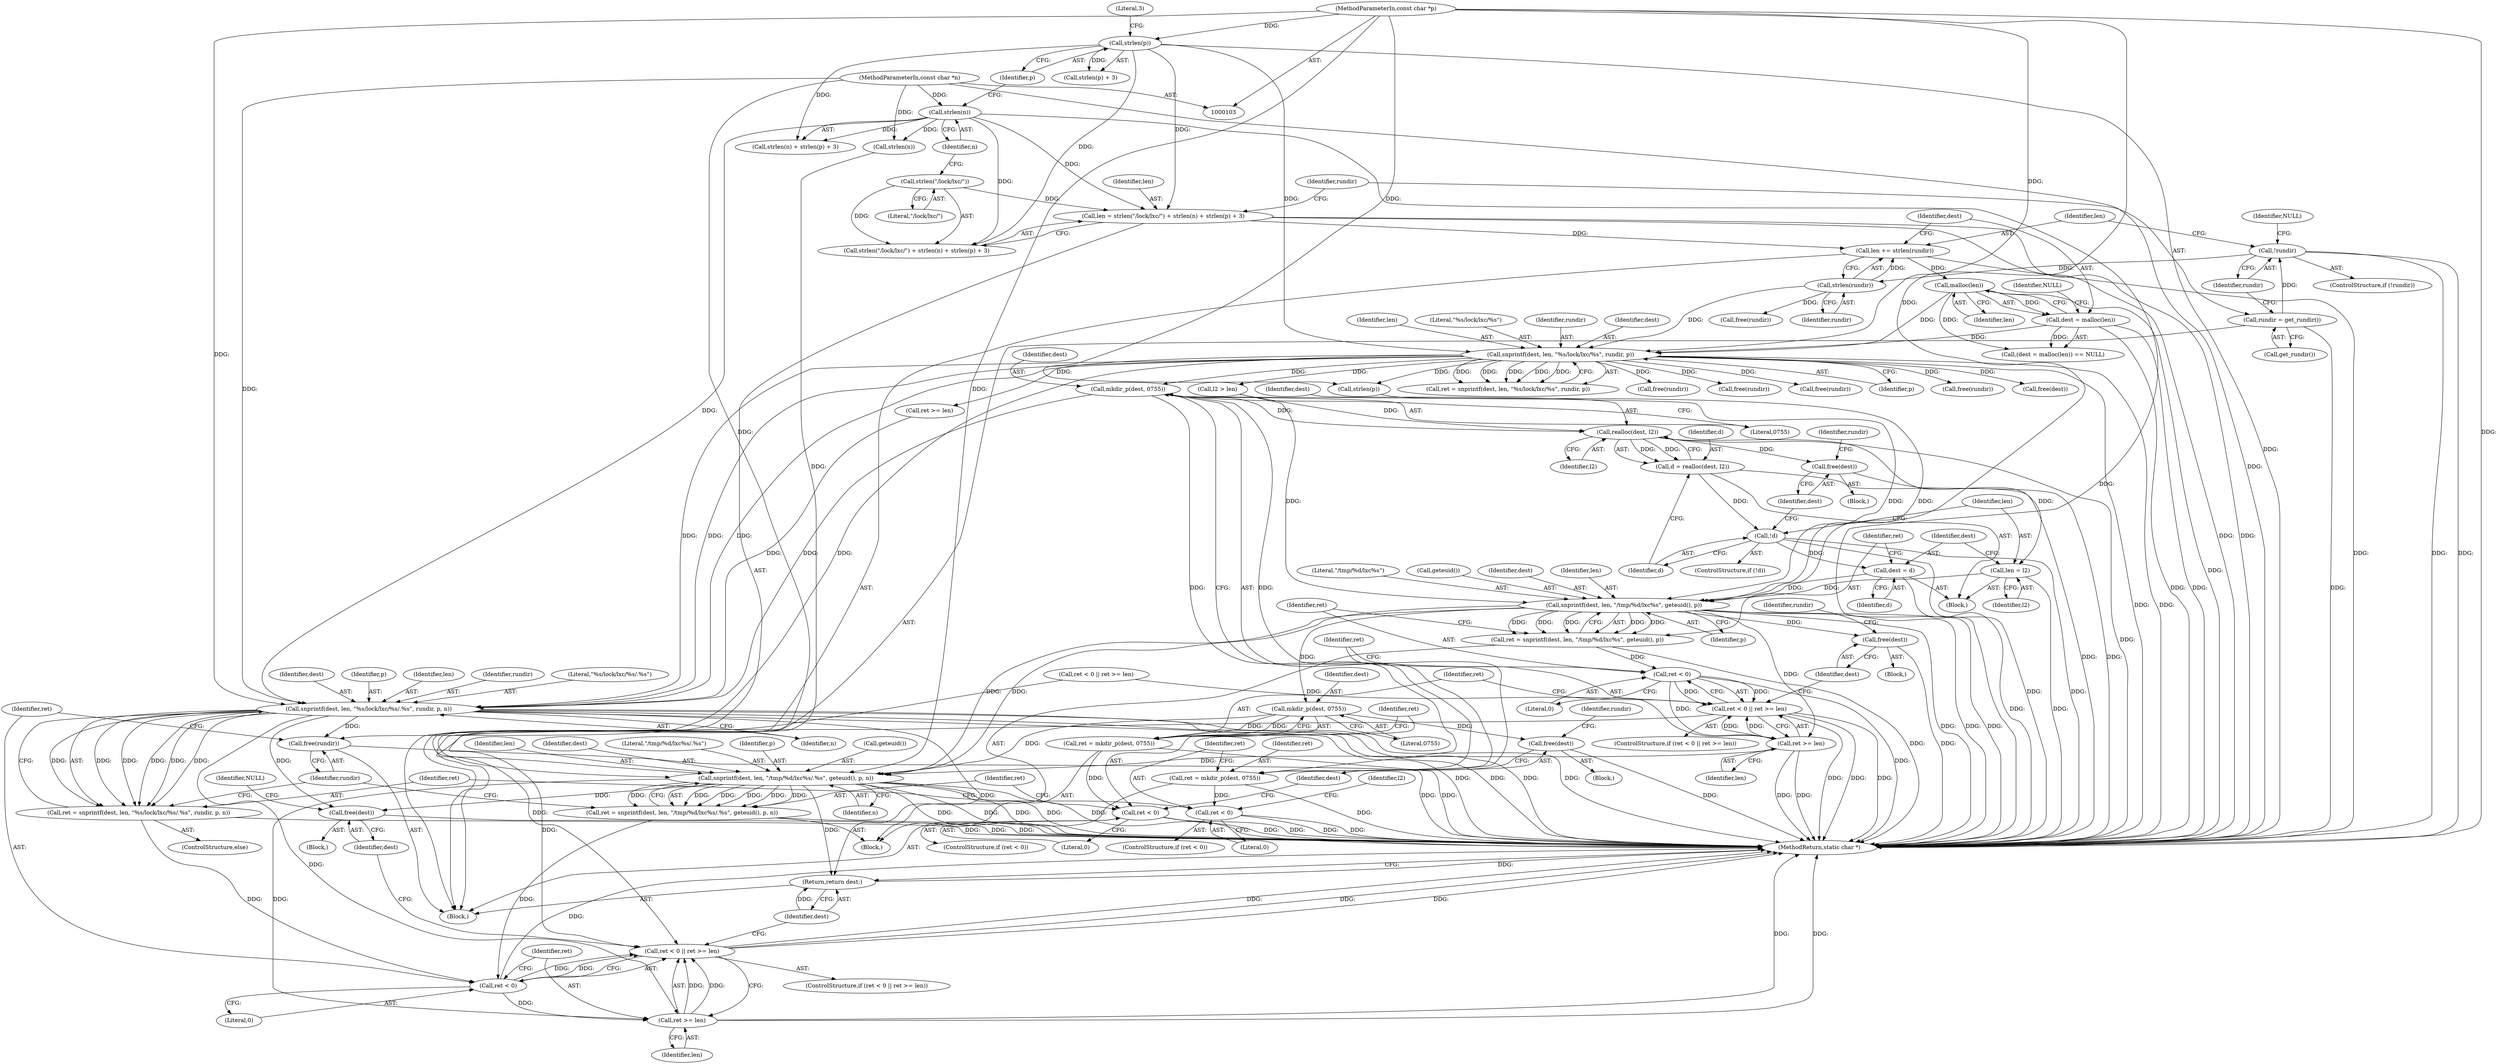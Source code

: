 digraph "0_lxc_72cf81f6a3404e35028567db2c99a90406e9c6e6@API" {
"1000172" [label="(Call,mkdir_p(dest, 0755))"];
"1000149" [label="(Call,snprintf(dest, len, \"%s/lock/lxc/%s\", rundir, p))"];
"1000137" [label="(Call,dest = malloc(len))"];
"1000139" [label="(Call,malloc(len))"];
"1000131" [label="(Call,len += strlen(rundir))"];
"1000133" [label="(Call,strlen(rundir))"];
"1000127" [label="(Call,!rundir)"];
"1000123" [label="(Call,rundir = get_rundir())"];
"1000111" [label="(Call,len = strlen(\"/lock/lxc/\") + strlen(n) + strlen(p) + 3)"];
"1000114" [label="(Call,strlen(\"/lock/lxc/\"))"];
"1000117" [label="(Call,strlen(n))"];
"1000105" [label="(MethodParameterIn,const char *n)"];
"1000120" [label="(Call,strlen(p))"];
"1000104" [label="(MethodParameterIn,const char *p)"];
"1000170" [label="(Call,ret = mkdir_p(dest, 0755))"];
"1000176" [label="(Call,ret < 0)"];
"1000198" [label="(Call,realloc(dest, l2))"];
"1000196" [label="(Call,d = realloc(dest, l2))"];
"1000202" [label="(Call,!d)"];
"1000214" [label="(Call,dest = d)"];
"1000219" [label="(Call,snprintf(dest, len, \"/tmp/%d/lxc%s\", geteuid(), p))"];
"1000217" [label="(Call,ret = snprintf(dest, len, \"/tmp/%d/lxc%s\", geteuid(), p))"];
"1000227" [label="(Call,ret < 0)"];
"1000226" [label="(Call,ret < 0 || ret >= len)"];
"1000278" [label="(Call,ret < 0 || ret >= len)"];
"1000230" [label="(Call,ret >= len)"];
"1000258" [label="(Call,snprintf(dest, len, \"/tmp/%d/lxc%s/.%s\", geteuid(), p, n))"];
"1000256" [label="(Call,ret = snprintf(dest, len, \"/tmp/%d/lxc%s/.%s\", geteuid(), p, n))"];
"1000279" [label="(Call,ret < 0)"];
"1000282" [label="(Call,ret >= len)"];
"1000286" [label="(Call,free(dest))"];
"1000290" [label="(Return,return dest;)"];
"1000234" [label="(Call,free(dest))"];
"1000242" [label="(Call,mkdir_p(dest, 0755))"];
"1000240" [label="(Call,ret = mkdir_p(dest, 0755))"];
"1000246" [label="(Call,ret < 0)"];
"1000250" [label="(Call,free(dest))"];
"1000205" [label="(Call,free(dest))"];
"1000211" [label="(Call,len = l2)"];
"1000268" [label="(Call,snprintf(dest, len, \"%s/lock/lxc/%s/.%s\", rundir, p, n))"];
"1000266" [label="(Call,ret = snprintf(dest, len, \"%s/lock/lxc/%s/.%s\", rundir, p, n))"];
"1000275" [label="(Call,free(rundir))"];
"1000147" [label="(Call,ret = snprintf(dest, len, \"%s/lock/lxc/%s\", rundir, p))"];
"1000203" [label="(Identifier,d)"];
"1000246" [label="(Call,ret < 0)"];
"1000248" [label="(Literal,0)"];
"1000292" [label="(MethodReturn,static char *)"];
"1000232" [label="(Identifier,len)"];
"1000257" [label="(Identifier,ret)"];
"1000127" [label="(Call,!rundir)"];
"1000252" [label="(Call,free(rundir))"];
"1000262" [label="(Call,geteuid())"];
"1000126" [label="(ControlStructure,if (!rundir))"];
"1000204" [label="(Block,)"];
"1000213" [label="(Identifier,l2)"];
"1000194" [label="(Block,)"];
"1000131" [label="(Call,len += strlen(rundir))"];
"1000243" [label="(Identifier,dest)"];
"1000215" [label="(Identifier,dest)"];
"1000280" [label="(Identifier,ret)"];
"1000282" [label="(Call,ret >= len)"];
"1000245" [label="(ControlStructure,if (ret < 0))"];
"1000263" [label="(Identifier,p)"];
"1000139" [label="(Call,malloc(len))"];
"1000170" [label="(Call,ret = mkdir_p(dest, 0755))"];
"1000224" [label="(Identifier,p)"];
"1000271" [label="(Literal,\"%s/lock/lxc/%s/.%s\")"];
"1000122" [label="(Literal,3)"];
"1000140" [label="(Identifier,len)"];
"1000156" [label="(Call,ret < 0 || ret >= len)"];
"1000276" [label="(Identifier,rundir)"];
"1000269" [label="(Identifier,dest)"];
"1000268" [label="(Call,snprintf(dest, len, \"%s/lock/lxc/%s/.%s\", rundir, p, n))"];
"1000141" [label="(Identifier,NULL)"];
"1000114" [label="(Call,strlen(\"/lock/lxc/\"))"];
"1000196" [label="(Call,d = realloc(dest, l2))"];
"1000136" [label="(Call,(dest = malloc(len)) == NULL)"];
"1000284" [label="(Identifier,len)"];
"1000176" [label="(Call,ret < 0)"];
"1000223" [label="(Call,geteuid())"];
"1000206" [label="(Identifier,dest)"];
"1000291" [label="(Identifier,dest)"];
"1000207" [label="(Call,free(rundir))"];
"1000111" [label="(Call,len = strlen(\"/lock/lxc/\") + strlen(n) + strlen(p) + 3)"];
"1000149" [label="(Call,snprintf(dest, len, \"%s/lock/lxc/%s\", rundir, p))"];
"1000225" [label="(ControlStructure,if (ret < 0 || ret >= len))"];
"1000138" [label="(Identifier,dest)"];
"1000235" [label="(Identifier,dest)"];
"1000277" [label="(ControlStructure,if (ret < 0 || ret >= len))"];
"1000287" [label="(Identifier,dest)"];
"1000260" [label="(Identifier,len)"];
"1000244" [label="(Literal,0755)"];
"1000125" [label="(Call,get_rundir())"];
"1000237" [label="(Identifier,rundir)"];
"1000251" [label="(Identifier,dest)"];
"1000153" [label="(Identifier,rundir)"];
"1000166" [label="(Call,free(rundir))"];
"1000221" [label="(Identifier,len)"];
"1000279" [label="(Call,ret < 0)"];
"1000150" [label="(Identifier,dest)"];
"1000179" [label="(Block,)"];
"1000199" [label="(Identifier,dest)"];
"1000273" [label="(Identifier,p)"];
"1000119" [label="(Call,strlen(p) + 3)"];
"1000230" [label="(Call,ret >= len)"];
"1000124" [label="(Identifier,rundir)"];
"1000177" [label="(Identifier,ret)"];
"1000113" [label="(Call,strlen(\"/lock/lxc/\") + strlen(n) + strlen(p) + 3)"];
"1000220" [label="(Identifier,dest)"];
"1000217" [label="(Call,ret = snprintf(dest, len, \"/tmp/%d/lxc%s\", geteuid(), p))"];
"1000115" [label="(Literal,\"/lock/lxc/\")"];
"1000249" [label="(Block,)"];
"1000289" [label="(Identifier,NULL)"];
"1000154" [label="(Identifier,p)"];
"1000226" [label="(Call,ret < 0 || ret >= len)"];
"1000236" [label="(Call,free(rundir))"];
"1000290" [label="(Return,return dest;)"];
"1000286" [label="(Call,free(dest))"];
"1000267" [label="(Identifier,ret)"];
"1000174" [label="(Literal,0755)"];
"1000218" [label="(Identifier,ret)"];
"1000270" [label="(Identifier,len)"];
"1000173" [label="(Identifier,dest)"];
"1000191" [label="(Call,l2 > len)"];
"1000123" [label="(Call,rundir = get_rundir())"];
"1000105" [label="(MethodParameterIn,const char *n)"];
"1000219" [label="(Call,snprintf(dest, len, \"/tmp/%d/lxc%s\", geteuid(), p))"];
"1000134" [label="(Identifier,rundir)"];
"1000202" [label="(Call,!d)"];
"1000137" [label="(Call,dest = malloc(len))"];
"1000151" [label="(Identifier,len)"];
"1000175" [label="(ControlStructure,if (ret < 0))"];
"1000250" [label="(Call,free(dest))"];
"1000116" [label="(Call,strlen(n) + strlen(p) + 3)"];
"1000285" [label="(Block,)"];
"1000229" [label="(Literal,0)"];
"1000222" [label="(Literal,\"/tmp/%d/lxc%s\")"];
"1000198" [label="(Call,realloc(dest, l2))"];
"1000160" [label="(Call,ret >= len)"];
"1000231" [label="(Identifier,ret)"];
"1000256" [label="(Call,ret = snprintf(dest, len, \"/tmp/%d/lxc%s/.%s\", geteuid(), p, n))"];
"1000208" [label="(Identifier,rundir)"];
"1000234" [label="(Call,free(dest))"];
"1000117" [label="(Call,strlen(n))"];
"1000104" [label="(MethodParameterIn,const char *p)"];
"1000182" [label="(Identifier,l2)"];
"1000211" [label="(Call,len = l2)"];
"1000259" [label="(Identifier,dest)"];
"1000121" [label="(Identifier,p)"];
"1000152" [label="(Literal,\"%s/lock/lxc/%s\")"];
"1000118" [label="(Identifier,n)"];
"1000275" [label="(Call,free(rundir))"];
"1000186" [label="(Call,strlen(n))"];
"1000120" [label="(Call,strlen(p))"];
"1000197" [label="(Identifier,d)"];
"1000283" [label="(Identifier,ret)"];
"1000264" [label="(Identifier,n)"];
"1000178" [label="(Literal,0)"];
"1000205" [label="(Call,free(dest))"];
"1000258" [label="(Call,snprintf(dest, len, \"/tmp/%d/lxc%s/.%s\", geteuid(), p, n))"];
"1000278" [label="(Call,ret < 0 || ret >= len)"];
"1000216" [label="(Identifier,d)"];
"1000233" [label="(Block,)"];
"1000130" [label="(Identifier,NULL)"];
"1000240" [label="(Call,ret = mkdir_p(dest, 0755))"];
"1000133" [label="(Call,strlen(rundir))"];
"1000164" [label="(Call,free(dest))"];
"1000143" [label="(Call,free(rundir))"];
"1000172" [label="(Call,mkdir_p(dest, 0755))"];
"1000132" [label="(Identifier,len)"];
"1000242" [label="(Call,mkdir_p(dest, 0755))"];
"1000201" [label="(ControlStructure,if (!d))"];
"1000106" [label="(Block,)"];
"1000200" [label="(Identifier,l2)"];
"1000265" [label="(ControlStructure,else)"];
"1000241" [label="(Identifier,ret)"];
"1000227" [label="(Call,ret < 0)"];
"1000274" [label="(Identifier,n)"];
"1000112" [label="(Identifier,len)"];
"1000228" [label="(Identifier,ret)"];
"1000212" [label="(Identifier,len)"];
"1000128" [label="(Identifier,rundir)"];
"1000253" [label="(Identifier,rundir)"];
"1000188" [label="(Call,strlen(p))"];
"1000261" [label="(Literal,\"/tmp/%d/lxc%s/.%s\")"];
"1000272" [label="(Identifier,rundir)"];
"1000266" [label="(Call,ret = snprintf(dest, len, \"%s/lock/lxc/%s/.%s\", rundir, p, n))"];
"1000247" [label="(Identifier,ret)"];
"1000214" [label="(Call,dest = d)"];
"1000171" [label="(Identifier,ret)"];
"1000281" [label="(Literal,0)"];
"1000172" -> "1000170"  [label="AST: "];
"1000172" -> "1000174"  [label="CFG: "];
"1000173" -> "1000172"  [label="AST: "];
"1000174" -> "1000172"  [label="AST: "];
"1000170" -> "1000172"  [label="CFG: "];
"1000172" -> "1000170"  [label="DDG: "];
"1000172" -> "1000170"  [label="DDG: "];
"1000149" -> "1000172"  [label="DDG: "];
"1000172" -> "1000198"  [label="DDG: "];
"1000172" -> "1000219"  [label="DDG: "];
"1000172" -> "1000268"  [label="DDG: "];
"1000149" -> "1000147"  [label="AST: "];
"1000149" -> "1000154"  [label="CFG: "];
"1000150" -> "1000149"  [label="AST: "];
"1000151" -> "1000149"  [label="AST: "];
"1000152" -> "1000149"  [label="AST: "];
"1000153" -> "1000149"  [label="AST: "];
"1000154" -> "1000149"  [label="AST: "];
"1000147" -> "1000149"  [label="CFG: "];
"1000149" -> "1000292"  [label="DDG: "];
"1000149" -> "1000292"  [label="DDG: "];
"1000149" -> "1000147"  [label="DDG: "];
"1000149" -> "1000147"  [label="DDG: "];
"1000149" -> "1000147"  [label="DDG: "];
"1000149" -> "1000147"  [label="DDG: "];
"1000149" -> "1000147"  [label="DDG: "];
"1000137" -> "1000149"  [label="DDG: "];
"1000139" -> "1000149"  [label="DDG: "];
"1000133" -> "1000149"  [label="DDG: "];
"1000120" -> "1000149"  [label="DDG: "];
"1000104" -> "1000149"  [label="DDG: "];
"1000149" -> "1000160"  [label="DDG: "];
"1000149" -> "1000164"  [label="DDG: "];
"1000149" -> "1000166"  [label="DDG: "];
"1000149" -> "1000188"  [label="DDG: "];
"1000149" -> "1000191"  [label="DDG: "];
"1000149" -> "1000207"  [label="DDG: "];
"1000149" -> "1000236"  [label="DDG: "];
"1000149" -> "1000252"  [label="DDG: "];
"1000149" -> "1000268"  [label="DDG: "];
"1000149" -> "1000268"  [label="DDG: "];
"1000149" -> "1000268"  [label="DDG: "];
"1000149" -> "1000275"  [label="DDG: "];
"1000137" -> "1000136"  [label="AST: "];
"1000137" -> "1000139"  [label="CFG: "];
"1000138" -> "1000137"  [label="AST: "];
"1000139" -> "1000137"  [label="AST: "];
"1000141" -> "1000137"  [label="CFG: "];
"1000137" -> "1000292"  [label="DDG: "];
"1000137" -> "1000292"  [label="DDG: "];
"1000137" -> "1000136"  [label="DDG: "];
"1000139" -> "1000137"  [label="DDG: "];
"1000139" -> "1000140"  [label="CFG: "];
"1000140" -> "1000139"  [label="AST: "];
"1000139" -> "1000292"  [label="DDG: "];
"1000139" -> "1000136"  [label="DDG: "];
"1000131" -> "1000139"  [label="DDG: "];
"1000131" -> "1000106"  [label="AST: "];
"1000131" -> "1000133"  [label="CFG: "];
"1000132" -> "1000131"  [label="AST: "];
"1000133" -> "1000131"  [label="AST: "];
"1000138" -> "1000131"  [label="CFG: "];
"1000131" -> "1000292"  [label="DDG: "];
"1000133" -> "1000131"  [label="DDG: "];
"1000111" -> "1000131"  [label="DDG: "];
"1000133" -> "1000134"  [label="CFG: "];
"1000134" -> "1000133"  [label="AST: "];
"1000127" -> "1000133"  [label="DDG: "];
"1000133" -> "1000143"  [label="DDG: "];
"1000127" -> "1000126"  [label="AST: "];
"1000127" -> "1000128"  [label="CFG: "];
"1000128" -> "1000127"  [label="AST: "];
"1000130" -> "1000127"  [label="CFG: "];
"1000132" -> "1000127"  [label="CFG: "];
"1000127" -> "1000292"  [label="DDG: "];
"1000127" -> "1000292"  [label="DDG: "];
"1000123" -> "1000127"  [label="DDG: "];
"1000123" -> "1000106"  [label="AST: "];
"1000123" -> "1000125"  [label="CFG: "];
"1000124" -> "1000123"  [label="AST: "];
"1000125" -> "1000123"  [label="AST: "];
"1000128" -> "1000123"  [label="CFG: "];
"1000123" -> "1000292"  [label="DDG: "];
"1000111" -> "1000106"  [label="AST: "];
"1000111" -> "1000113"  [label="CFG: "];
"1000112" -> "1000111"  [label="AST: "];
"1000113" -> "1000111"  [label="AST: "];
"1000124" -> "1000111"  [label="CFG: "];
"1000111" -> "1000292"  [label="DDG: "];
"1000111" -> "1000292"  [label="DDG: "];
"1000114" -> "1000111"  [label="DDG: "];
"1000117" -> "1000111"  [label="DDG: "];
"1000120" -> "1000111"  [label="DDG: "];
"1000114" -> "1000113"  [label="AST: "];
"1000114" -> "1000115"  [label="CFG: "];
"1000115" -> "1000114"  [label="AST: "];
"1000118" -> "1000114"  [label="CFG: "];
"1000114" -> "1000113"  [label="DDG: "];
"1000117" -> "1000116"  [label="AST: "];
"1000117" -> "1000118"  [label="CFG: "];
"1000118" -> "1000117"  [label="AST: "];
"1000121" -> "1000117"  [label="CFG: "];
"1000117" -> "1000292"  [label="DDG: "];
"1000117" -> "1000113"  [label="DDG: "];
"1000117" -> "1000116"  [label="DDG: "];
"1000105" -> "1000117"  [label="DDG: "];
"1000117" -> "1000186"  [label="DDG: "];
"1000117" -> "1000268"  [label="DDG: "];
"1000105" -> "1000103"  [label="AST: "];
"1000105" -> "1000292"  [label="DDG: "];
"1000105" -> "1000186"  [label="DDG: "];
"1000105" -> "1000258"  [label="DDG: "];
"1000105" -> "1000268"  [label="DDG: "];
"1000120" -> "1000119"  [label="AST: "];
"1000120" -> "1000121"  [label="CFG: "];
"1000121" -> "1000120"  [label="AST: "];
"1000122" -> "1000120"  [label="CFG: "];
"1000120" -> "1000292"  [label="DDG: "];
"1000120" -> "1000113"  [label="DDG: "];
"1000120" -> "1000116"  [label="DDG: "];
"1000120" -> "1000119"  [label="DDG: "];
"1000104" -> "1000120"  [label="DDG: "];
"1000104" -> "1000103"  [label="AST: "];
"1000104" -> "1000292"  [label="DDG: "];
"1000104" -> "1000188"  [label="DDG: "];
"1000104" -> "1000219"  [label="DDG: "];
"1000104" -> "1000258"  [label="DDG: "];
"1000104" -> "1000268"  [label="DDG: "];
"1000170" -> "1000106"  [label="AST: "];
"1000171" -> "1000170"  [label="AST: "];
"1000177" -> "1000170"  [label="CFG: "];
"1000170" -> "1000292"  [label="DDG: "];
"1000170" -> "1000176"  [label="DDG: "];
"1000176" -> "1000175"  [label="AST: "];
"1000176" -> "1000178"  [label="CFG: "];
"1000177" -> "1000176"  [label="AST: "];
"1000178" -> "1000176"  [label="AST: "];
"1000182" -> "1000176"  [label="CFG: "];
"1000267" -> "1000176"  [label="CFG: "];
"1000176" -> "1000292"  [label="DDG: "];
"1000176" -> "1000292"  [label="DDG: "];
"1000198" -> "1000196"  [label="AST: "];
"1000198" -> "1000200"  [label="CFG: "];
"1000199" -> "1000198"  [label="AST: "];
"1000200" -> "1000198"  [label="AST: "];
"1000196" -> "1000198"  [label="CFG: "];
"1000198" -> "1000292"  [label="DDG: "];
"1000198" -> "1000196"  [label="DDG: "];
"1000198" -> "1000196"  [label="DDG: "];
"1000191" -> "1000198"  [label="DDG: "];
"1000198" -> "1000205"  [label="DDG: "];
"1000198" -> "1000211"  [label="DDG: "];
"1000196" -> "1000194"  [label="AST: "];
"1000197" -> "1000196"  [label="AST: "];
"1000203" -> "1000196"  [label="CFG: "];
"1000196" -> "1000292"  [label="DDG: "];
"1000196" -> "1000202"  [label="DDG: "];
"1000202" -> "1000201"  [label="AST: "];
"1000202" -> "1000203"  [label="CFG: "];
"1000203" -> "1000202"  [label="AST: "];
"1000206" -> "1000202"  [label="CFG: "];
"1000212" -> "1000202"  [label="CFG: "];
"1000202" -> "1000292"  [label="DDG: "];
"1000202" -> "1000292"  [label="DDG: "];
"1000202" -> "1000214"  [label="DDG: "];
"1000214" -> "1000194"  [label="AST: "];
"1000214" -> "1000216"  [label="CFG: "];
"1000215" -> "1000214"  [label="AST: "];
"1000216" -> "1000214"  [label="AST: "];
"1000218" -> "1000214"  [label="CFG: "];
"1000214" -> "1000292"  [label="DDG: "];
"1000214" -> "1000219"  [label="DDG: "];
"1000219" -> "1000217"  [label="AST: "];
"1000219" -> "1000224"  [label="CFG: "];
"1000220" -> "1000219"  [label="AST: "];
"1000221" -> "1000219"  [label="AST: "];
"1000222" -> "1000219"  [label="AST: "];
"1000223" -> "1000219"  [label="AST: "];
"1000224" -> "1000219"  [label="AST: "];
"1000217" -> "1000219"  [label="CFG: "];
"1000219" -> "1000292"  [label="DDG: "];
"1000219" -> "1000292"  [label="DDG: "];
"1000219" -> "1000292"  [label="DDG: "];
"1000219" -> "1000217"  [label="DDG: "];
"1000219" -> "1000217"  [label="DDG: "];
"1000219" -> "1000217"  [label="DDG: "];
"1000219" -> "1000217"  [label="DDG: "];
"1000219" -> "1000217"  [label="DDG: "];
"1000211" -> "1000219"  [label="DDG: "];
"1000191" -> "1000219"  [label="DDG: "];
"1000188" -> "1000219"  [label="DDG: "];
"1000219" -> "1000230"  [label="DDG: "];
"1000219" -> "1000234"  [label="DDG: "];
"1000219" -> "1000242"  [label="DDG: "];
"1000219" -> "1000258"  [label="DDG: "];
"1000219" -> "1000258"  [label="DDG: "];
"1000217" -> "1000179"  [label="AST: "];
"1000218" -> "1000217"  [label="AST: "];
"1000228" -> "1000217"  [label="CFG: "];
"1000217" -> "1000292"  [label="DDG: "];
"1000217" -> "1000227"  [label="DDG: "];
"1000227" -> "1000226"  [label="AST: "];
"1000227" -> "1000229"  [label="CFG: "];
"1000228" -> "1000227"  [label="AST: "];
"1000229" -> "1000227"  [label="AST: "];
"1000231" -> "1000227"  [label="CFG: "];
"1000226" -> "1000227"  [label="CFG: "];
"1000227" -> "1000292"  [label="DDG: "];
"1000227" -> "1000226"  [label="DDG: "];
"1000227" -> "1000226"  [label="DDG: "];
"1000227" -> "1000230"  [label="DDG: "];
"1000226" -> "1000225"  [label="AST: "];
"1000226" -> "1000230"  [label="CFG: "];
"1000230" -> "1000226"  [label="AST: "];
"1000235" -> "1000226"  [label="CFG: "];
"1000241" -> "1000226"  [label="CFG: "];
"1000226" -> "1000292"  [label="DDG: "];
"1000226" -> "1000292"  [label="DDG: "];
"1000226" -> "1000292"  [label="DDG: "];
"1000230" -> "1000226"  [label="DDG: "];
"1000230" -> "1000226"  [label="DDG: "];
"1000156" -> "1000226"  [label="DDG: "];
"1000226" -> "1000278"  [label="DDG: "];
"1000278" -> "1000277"  [label="AST: "];
"1000278" -> "1000279"  [label="CFG: "];
"1000278" -> "1000282"  [label="CFG: "];
"1000279" -> "1000278"  [label="AST: "];
"1000282" -> "1000278"  [label="AST: "];
"1000287" -> "1000278"  [label="CFG: "];
"1000291" -> "1000278"  [label="CFG: "];
"1000278" -> "1000292"  [label="DDG: "];
"1000278" -> "1000292"  [label="DDG: "];
"1000278" -> "1000292"  [label="DDG: "];
"1000279" -> "1000278"  [label="DDG: "];
"1000279" -> "1000278"  [label="DDG: "];
"1000156" -> "1000278"  [label="DDG: "];
"1000282" -> "1000278"  [label="DDG: "];
"1000282" -> "1000278"  [label="DDG: "];
"1000230" -> "1000232"  [label="CFG: "];
"1000231" -> "1000230"  [label="AST: "];
"1000232" -> "1000230"  [label="AST: "];
"1000230" -> "1000292"  [label="DDG: "];
"1000230" -> "1000292"  [label="DDG: "];
"1000230" -> "1000258"  [label="DDG: "];
"1000258" -> "1000256"  [label="AST: "];
"1000258" -> "1000264"  [label="CFG: "];
"1000259" -> "1000258"  [label="AST: "];
"1000260" -> "1000258"  [label="AST: "];
"1000261" -> "1000258"  [label="AST: "];
"1000262" -> "1000258"  [label="AST: "];
"1000263" -> "1000258"  [label="AST: "];
"1000264" -> "1000258"  [label="AST: "];
"1000256" -> "1000258"  [label="CFG: "];
"1000258" -> "1000292"  [label="DDG: "];
"1000258" -> "1000292"  [label="DDG: "];
"1000258" -> "1000292"  [label="DDG: "];
"1000258" -> "1000292"  [label="DDG: "];
"1000258" -> "1000292"  [label="DDG: "];
"1000258" -> "1000256"  [label="DDG: "];
"1000258" -> "1000256"  [label="DDG: "];
"1000258" -> "1000256"  [label="DDG: "];
"1000258" -> "1000256"  [label="DDG: "];
"1000258" -> "1000256"  [label="DDG: "];
"1000258" -> "1000256"  [label="DDG: "];
"1000242" -> "1000258"  [label="DDG: "];
"1000186" -> "1000258"  [label="DDG: "];
"1000258" -> "1000282"  [label="DDG: "];
"1000258" -> "1000286"  [label="DDG: "];
"1000258" -> "1000290"  [label="DDG: "];
"1000256" -> "1000179"  [label="AST: "];
"1000257" -> "1000256"  [label="AST: "];
"1000276" -> "1000256"  [label="CFG: "];
"1000256" -> "1000292"  [label="DDG: "];
"1000256" -> "1000279"  [label="DDG: "];
"1000279" -> "1000281"  [label="CFG: "];
"1000280" -> "1000279"  [label="AST: "];
"1000281" -> "1000279"  [label="AST: "];
"1000283" -> "1000279"  [label="CFG: "];
"1000279" -> "1000292"  [label="DDG: "];
"1000266" -> "1000279"  [label="DDG: "];
"1000279" -> "1000282"  [label="DDG: "];
"1000282" -> "1000284"  [label="CFG: "];
"1000283" -> "1000282"  [label="AST: "];
"1000284" -> "1000282"  [label="AST: "];
"1000282" -> "1000292"  [label="DDG: "];
"1000282" -> "1000292"  [label="DDG: "];
"1000268" -> "1000282"  [label="DDG: "];
"1000286" -> "1000285"  [label="AST: "];
"1000286" -> "1000287"  [label="CFG: "];
"1000287" -> "1000286"  [label="AST: "];
"1000289" -> "1000286"  [label="CFG: "];
"1000286" -> "1000292"  [label="DDG: "];
"1000268" -> "1000286"  [label="DDG: "];
"1000290" -> "1000106"  [label="AST: "];
"1000290" -> "1000291"  [label="CFG: "];
"1000291" -> "1000290"  [label="AST: "];
"1000292" -> "1000290"  [label="CFG: "];
"1000290" -> "1000292"  [label="DDG: "];
"1000291" -> "1000290"  [label="DDG: "];
"1000268" -> "1000290"  [label="DDG: "];
"1000234" -> "1000233"  [label="AST: "];
"1000234" -> "1000235"  [label="CFG: "];
"1000235" -> "1000234"  [label="AST: "];
"1000237" -> "1000234"  [label="CFG: "];
"1000234" -> "1000292"  [label="DDG: "];
"1000242" -> "1000240"  [label="AST: "];
"1000242" -> "1000244"  [label="CFG: "];
"1000243" -> "1000242"  [label="AST: "];
"1000244" -> "1000242"  [label="AST: "];
"1000240" -> "1000242"  [label="CFG: "];
"1000242" -> "1000240"  [label="DDG: "];
"1000242" -> "1000240"  [label="DDG: "];
"1000242" -> "1000250"  [label="DDG: "];
"1000240" -> "1000179"  [label="AST: "];
"1000241" -> "1000240"  [label="AST: "];
"1000247" -> "1000240"  [label="CFG: "];
"1000240" -> "1000292"  [label="DDG: "];
"1000240" -> "1000246"  [label="DDG: "];
"1000246" -> "1000245"  [label="AST: "];
"1000246" -> "1000248"  [label="CFG: "];
"1000247" -> "1000246"  [label="AST: "];
"1000248" -> "1000246"  [label="AST: "];
"1000251" -> "1000246"  [label="CFG: "];
"1000257" -> "1000246"  [label="CFG: "];
"1000246" -> "1000292"  [label="DDG: "];
"1000246" -> "1000292"  [label="DDG: "];
"1000250" -> "1000249"  [label="AST: "];
"1000250" -> "1000251"  [label="CFG: "];
"1000251" -> "1000250"  [label="AST: "];
"1000253" -> "1000250"  [label="CFG: "];
"1000250" -> "1000292"  [label="DDG: "];
"1000205" -> "1000204"  [label="AST: "];
"1000205" -> "1000206"  [label="CFG: "];
"1000206" -> "1000205"  [label="AST: "];
"1000208" -> "1000205"  [label="CFG: "];
"1000205" -> "1000292"  [label="DDG: "];
"1000211" -> "1000194"  [label="AST: "];
"1000211" -> "1000213"  [label="CFG: "];
"1000212" -> "1000211"  [label="AST: "];
"1000213" -> "1000211"  [label="AST: "];
"1000215" -> "1000211"  [label="CFG: "];
"1000211" -> "1000292"  [label="DDG: "];
"1000268" -> "1000266"  [label="AST: "];
"1000268" -> "1000274"  [label="CFG: "];
"1000269" -> "1000268"  [label="AST: "];
"1000270" -> "1000268"  [label="AST: "];
"1000271" -> "1000268"  [label="AST: "];
"1000272" -> "1000268"  [label="AST: "];
"1000273" -> "1000268"  [label="AST: "];
"1000274" -> "1000268"  [label="AST: "];
"1000266" -> "1000268"  [label="CFG: "];
"1000268" -> "1000292"  [label="DDG: "];
"1000268" -> "1000292"  [label="DDG: "];
"1000268" -> "1000292"  [label="DDG: "];
"1000268" -> "1000292"  [label="DDG: "];
"1000268" -> "1000266"  [label="DDG: "];
"1000268" -> "1000266"  [label="DDG: "];
"1000268" -> "1000266"  [label="DDG: "];
"1000268" -> "1000266"  [label="DDG: "];
"1000268" -> "1000266"  [label="DDG: "];
"1000268" -> "1000266"  [label="DDG: "];
"1000160" -> "1000268"  [label="DDG: "];
"1000268" -> "1000275"  [label="DDG: "];
"1000266" -> "1000265"  [label="AST: "];
"1000267" -> "1000266"  [label="AST: "];
"1000276" -> "1000266"  [label="CFG: "];
"1000266" -> "1000292"  [label="DDG: "];
"1000275" -> "1000106"  [label="AST: "];
"1000275" -> "1000276"  [label="CFG: "];
"1000276" -> "1000275"  [label="AST: "];
"1000280" -> "1000275"  [label="CFG: "];
"1000275" -> "1000292"  [label="DDG: "];
}

